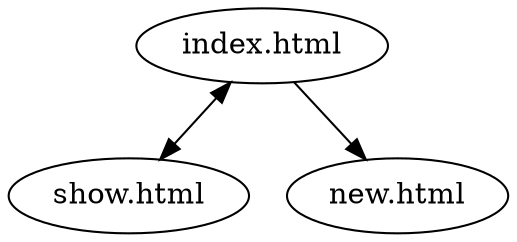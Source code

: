 digraph sample {
  a [label = "index.html"];
  b [label = "show.html"];
  c [label = "new.html", fillcolor = "#E74C3C"];

  a -> b [dir = both];
  a -> c;
}
